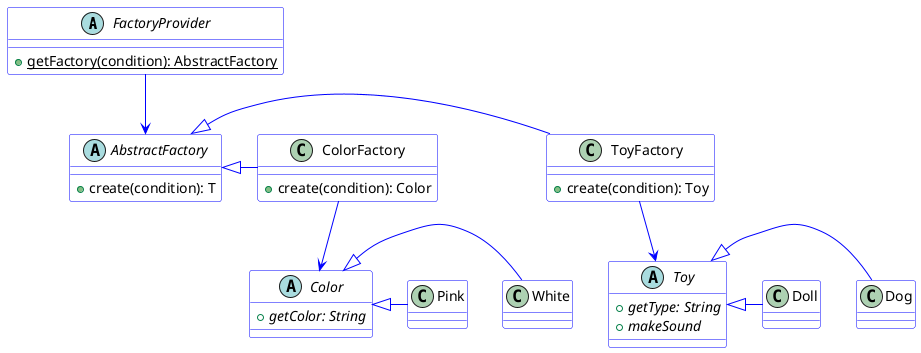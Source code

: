 @startuml
skinparam class {
BackgroundColor White
ArrowColor Blue
BorderColor Blue
}
skinparam stereotypeCBackgroundColor White
skinparam stereotypeABackgroundColor White
abstract class FactoryProvider {
 +{static} getFactory(condition): AbstractFactory
}

abstract class AbstractFactory {
 +create(condition): T
}

FactoryProvider --> AbstractFactory
AbstractFactory <|– ToyFactory
AbstractFactory <|– ColorFactory

class ToyFactory {
 +create(condition): Toy
}

abstract class Toy
{
 +{abstract} getType: String
 +{abstract} makeSound
}

class Dog
class Doll

ToyFactory --> Toy
Toy <|– Dog
Toy <|– Doll

class ColorFactory {
 +create(condition): Color
}

abstract class Color
{
 +{abstract} getColor: String
}

class Pink
class White

ColorFactory --> Color
Color <|– Pink
Color <|– White
@enduml
